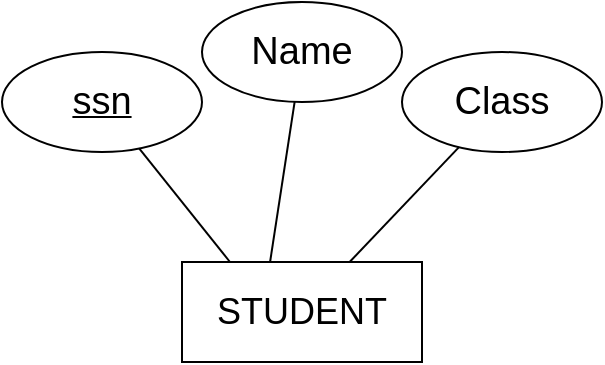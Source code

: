 <mxfile version="12.2.2" type="device" pages="1"><diagram name="Page-1" id="8378b5f6-a2b2-b727-a746-972ab9d02e00"><mxGraphModel dx="932" dy="591" grid="1" gridSize="10" guides="1" tooltips="1" connect="0" arrows="1" fold="1" page="1" pageScale="1.5" pageWidth="1169" pageHeight="827" background="#ffffff" math="0" shadow="0"><root><mxCell id="0"/><mxCell id="1" parent="0"/><mxCell id="Bgtsf4OjMMmjHKAjZwyr-95" value="Class" style="ellipse;whiteSpace=wrap;html=1;fontSize=19;" parent="1" vertex="1"><mxGeometry x="250" y="65" width="100" height="50" as="geometry"/></mxCell><mxCell id="Bgtsf4OjMMmjHKAjZwyr-96" value="&lt;u&gt;ssn&lt;/u&gt;" style="ellipse;whiteSpace=wrap;html=1;fontSize=19;" parent="1" vertex="1"><mxGeometry x="50" y="65" width="100" height="50" as="geometry"/></mxCell><mxCell id="Bgtsf4OjMMmjHKAjZwyr-99" value="" style="endArrow=none;html=1;fontSize=19;" parent="1" source="Bgtsf4OjMMmjHKAjZwyr-102" target="Bgtsf4OjMMmjHKAjZwyr-95" edge="1"><mxGeometry width="50" height="50" relative="1" as="geometry"><mxPoint x="263.143" y="119.149" as="sourcePoint"/><mxPoint x="339.765" y="122.022" as="targetPoint"/></mxGeometry></mxCell><mxCell id="Bgtsf4OjMMmjHKAjZwyr-100" value="" style="endArrow=none;html=1;fontSize=19;exitX=0.2;exitY=0;exitDx=0;exitDy=0;exitPerimeter=0;" parent="1" source="Bgtsf4OjMMmjHKAjZwyr-102" target="Bgtsf4OjMMmjHKAjZwyr-96" edge="1"><mxGeometry width="50" height="50" relative="1" as="geometry"><mxPoint x="236.882" y="130.735" as="sourcePoint"/><mxPoint x="349.765" y="132.022" as="targetPoint"/></mxGeometry></mxCell><mxCell id="Bgtsf4OjMMmjHKAjZwyr-102" value="STUDENT" style="rounded=0;whiteSpace=wrap;html=1;fontSize=18;" parent="1" vertex="1"><mxGeometry x="140" y="170" width="120" height="50" as="geometry"/></mxCell><mxCell id="oaWZ9VQnobrG9rF-_kUH-75" value="Name" style="ellipse;whiteSpace=wrap;html=1;fontSize=19;" parent="1" vertex="1"><mxGeometry x="150" y="40" width="100" height="50" as="geometry"/></mxCell><mxCell id="oaWZ9VQnobrG9rF-_kUH-76" value="" style="endArrow=none;html=1;fontSize=19;exitX=0.367;exitY=0;exitDx=0;exitDy=0;exitPerimeter=0;" parent="1" source="Bgtsf4OjMMmjHKAjZwyr-102" target="oaWZ9VQnobrG9rF-_kUH-75" edge="1"><mxGeometry width="50" height="50" relative="1" as="geometry"><mxPoint x="174" y="180" as="sourcePoint"/><mxPoint x="359.765" y="142.022" as="targetPoint"/></mxGeometry></mxCell></root></mxGraphModel></diagram></mxfile>